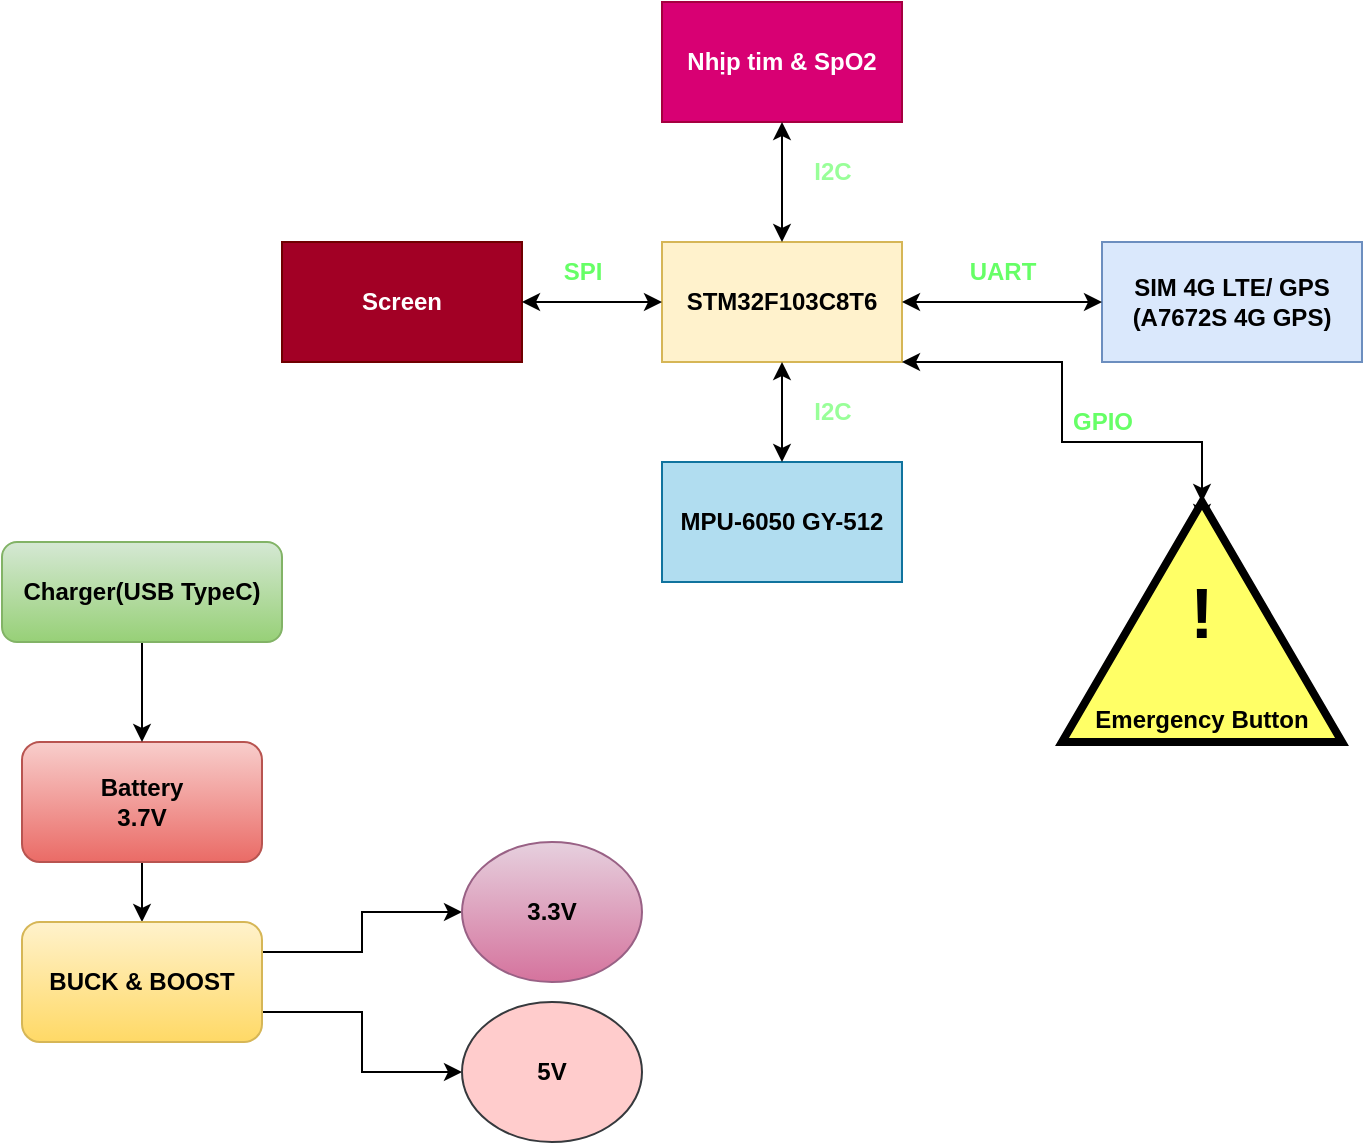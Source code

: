 <mxfile version="20.8.16" type="device"><diagram name="Page-1" id="THcoVt0ZjQZfnDyUGbAq"><mxGraphModel dx="1050" dy="621" grid="1" gridSize="10" guides="1" tooltips="1" connect="1" arrows="1" fold="1" page="0" pageScale="1" pageWidth="850" pageHeight="1100" math="0" shadow="0"><root><mxCell id="0"/><mxCell id="1" parent="0"/><mxCell id="lwhEKG6g9bFC0-OR_SCa-1" value="&lt;b&gt;STM32F103C8T6&lt;/b&gt;&lt;br&gt;" style="rounded=0;whiteSpace=wrap;html=1;fillColor=#fff2cc;strokeColor=#d6b656;" parent="1" vertex="1"><mxGeometry x="360" y="170" width="120" height="60" as="geometry"/></mxCell><mxCell id="lwhEKG6g9bFC0-OR_SCa-2" value="&lt;b&gt;Screen&lt;/b&gt;" style="rounded=0;whiteSpace=wrap;html=1;fillColor=#a20025;strokeColor=#6F0000;fontColor=#ffffff;" parent="1" vertex="1"><mxGeometry x="170" y="170" width="120" height="60" as="geometry"/></mxCell><mxCell id="lwhEKG6g9bFC0-OR_SCa-3" value="" style="endArrow=classic;startArrow=classic;html=1;rounded=0;exitX=1;exitY=0.5;exitDx=0;exitDy=0;entryX=0;entryY=0.5;entryDx=0;entryDy=0;" parent="1" source="lwhEKG6g9bFC0-OR_SCa-2" target="lwhEKG6g9bFC0-OR_SCa-1" edge="1"><mxGeometry width="50" height="50" relative="1" as="geometry"><mxPoint x="400" y="220" as="sourcePoint"/><mxPoint x="450" y="170" as="targetPoint"/></mxGeometry></mxCell><mxCell id="lwhEKG6g9bFC0-OR_SCa-4" value="&lt;font color=&quot;#66ff66&quot;&gt;&lt;b&gt;SPI&lt;/b&gt;&lt;/font&gt;" style="text;html=1;align=center;verticalAlign=middle;resizable=0;points=[];autosize=1;strokeColor=none;fillColor=none;" parent="1" vertex="1"><mxGeometry x="300" y="170" width="40" height="30" as="geometry"/></mxCell><mxCell id="lwhEKG6g9bFC0-OR_SCa-5" value="&lt;b&gt;SIM 4G LTE/ GPS&lt;br&gt;(A7672S 4G GPS)&lt;br&gt;&lt;/b&gt;" style="rounded=0;whiteSpace=wrap;html=1;fillColor=#dae8fc;strokeColor=#6c8ebf;" parent="1" vertex="1"><mxGeometry x="580" y="170" width="130" height="60" as="geometry"/></mxCell><mxCell id="lwhEKG6g9bFC0-OR_SCa-6" value="" style="endArrow=classic;startArrow=classic;html=1;rounded=0;entryX=0;entryY=0.5;entryDx=0;entryDy=0;exitX=1;exitY=0.5;exitDx=0;exitDy=0;" parent="1" source="lwhEKG6g9bFC0-OR_SCa-1" target="lwhEKG6g9bFC0-OR_SCa-5" edge="1"><mxGeometry width="50" height="50" relative="1" as="geometry"><mxPoint x="400" y="220" as="sourcePoint"/><mxPoint x="450" y="170" as="targetPoint"/></mxGeometry></mxCell><mxCell id="lwhEKG6g9bFC0-OR_SCa-7" value="&lt;b&gt;Nhịp tim &amp;amp; SpO2&lt;/b&gt;" style="rounded=0;whiteSpace=wrap;html=1;fillColor=#d80073;strokeColor=#A50040;fontColor=#ffffff;" parent="1" vertex="1"><mxGeometry x="360" y="50" width="120" height="60" as="geometry"/></mxCell><mxCell id="lwhEKG6g9bFC0-OR_SCa-8" value="" style="endArrow=classic;startArrow=classic;html=1;rounded=0;exitX=0.5;exitY=0;exitDx=0;exitDy=0;entryX=0.5;entryY=1;entryDx=0;entryDy=0;" parent="1" source="lwhEKG6g9bFC0-OR_SCa-1" target="lwhEKG6g9bFC0-OR_SCa-7" edge="1"><mxGeometry width="50" height="50" relative="1" as="geometry"><mxPoint x="420" y="160" as="sourcePoint"/><mxPoint x="450" y="110" as="targetPoint"/></mxGeometry></mxCell><mxCell id="lwhEKG6g9bFC0-OR_SCa-9" value="&lt;font color=&quot;#99ff99&quot;&gt;&lt;b&gt;I2C&lt;br&gt;&lt;/b&gt;&lt;/font&gt;" style="text;html=1;align=center;verticalAlign=middle;resizable=0;points=[];autosize=1;strokeColor=none;fillColor=none;" parent="1" vertex="1"><mxGeometry x="425" y="120" width="40" height="30" as="geometry"/></mxCell><mxCell id="lwhEKG6g9bFC0-OR_SCa-10" value="&lt;font color=&quot;#66ff66&quot;&gt;&lt;b&gt;UART&lt;/b&gt;&lt;/font&gt;" style="text;html=1;align=center;verticalAlign=middle;resizable=0;points=[];autosize=1;strokeColor=none;fillColor=none;" parent="1" vertex="1"><mxGeometry x="500" y="170" width="60" height="30" as="geometry"/></mxCell><mxCell id="lwhEKG6g9bFC0-OR_SCa-13" value="&lt;font color=&quot;#99ff99&quot;&gt;&lt;b&gt;I2C&lt;/b&gt;&lt;/font&gt;" style="text;html=1;align=center;verticalAlign=middle;resizable=0;points=[];autosize=1;strokeColor=none;fillColor=none;" parent="1" vertex="1"><mxGeometry x="425" y="240" width="40" height="30" as="geometry"/></mxCell><mxCell id="lwhEKG6g9bFC0-OR_SCa-19" style="edgeStyle=orthogonalEdgeStyle;rounded=0;orthogonalLoop=1;jettySize=auto;html=1;exitX=0.5;exitY=1;exitDx=0;exitDy=0;entryX=0.5;entryY=0;entryDx=0;entryDy=0;" parent="1" source="lwhEKG6g9bFC0-OR_SCa-14" target="lwhEKG6g9bFC0-OR_SCa-18" edge="1"><mxGeometry relative="1" as="geometry"/></mxCell><mxCell id="lwhEKG6g9bFC0-OR_SCa-14" value="&lt;b&gt;Battery&lt;br&gt;3.7V&lt;br&gt;&lt;/b&gt;" style="rounded=1;whiteSpace=wrap;html=1;fillColor=#f8cecc;gradientColor=#ea6b66;strokeColor=#b85450;" parent="1" vertex="1"><mxGeometry x="40" y="420" width="120" height="60" as="geometry"/></mxCell><mxCell id="lwhEKG6g9bFC0-OR_SCa-16" style="edgeStyle=orthogonalEdgeStyle;rounded=0;orthogonalLoop=1;jettySize=auto;html=1;entryX=0.5;entryY=0;entryDx=0;entryDy=0;" parent="1" source="lwhEKG6g9bFC0-OR_SCa-15" target="lwhEKG6g9bFC0-OR_SCa-14" edge="1"><mxGeometry relative="1" as="geometry"><Array as="points"><mxPoint x="100" y="390"/><mxPoint x="100" y="390"/></Array></mxGeometry></mxCell><mxCell id="lwhEKG6g9bFC0-OR_SCa-15" value="&lt;b&gt;Charger(USB TypeC)&lt;/b&gt;" style="rounded=1;whiteSpace=wrap;html=1;fillColor=#d5e8d4;gradientColor=#97d077;strokeColor=#82b366;" parent="1" vertex="1"><mxGeometry x="30" y="320" width="140" height="50" as="geometry"/></mxCell><mxCell id="lwhEKG6g9bFC0-OR_SCa-22" style="edgeStyle=orthogonalEdgeStyle;rounded=0;orthogonalLoop=1;jettySize=auto;html=1;exitX=1;exitY=0.25;exitDx=0;exitDy=0;entryX=0;entryY=0.5;entryDx=0;entryDy=0;" parent="1" source="lwhEKG6g9bFC0-OR_SCa-18" target="lwhEKG6g9bFC0-OR_SCa-20" edge="1"><mxGeometry relative="1" as="geometry"/></mxCell><mxCell id="lwhEKG6g9bFC0-OR_SCa-24" style="edgeStyle=orthogonalEdgeStyle;rounded=0;orthogonalLoop=1;jettySize=auto;html=1;exitX=1;exitY=0.75;exitDx=0;exitDy=0;entryX=0;entryY=0.5;entryDx=0;entryDy=0;" parent="1" source="lwhEKG6g9bFC0-OR_SCa-18" target="lwhEKG6g9bFC0-OR_SCa-21" edge="1"><mxGeometry relative="1" as="geometry"/></mxCell><mxCell id="lwhEKG6g9bFC0-OR_SCa-18" value="&lt;b&gt;BUCK &amp;amp; BOOST&lt;/b&gt;" style="rounded=1;whiteSpace=wrap;html=1;fillColor=#fff2cc;gradientColor=#ffd966;strokeColor=#d6b656;" parent="1" vertex="1"><mxGeometry x="40" y="510" width="120" height="60" as="geometry"/></mxCell><mxCell id="lwhEKG6g9bFC0-OR_SCa-20" value="&lt;b&gt;3.3V&lt;/b&gt;" style="ellipse;whiteSpace=wrap;html=1;fillColor=#e6d0de;gradientColor=#d5739d;strokeColor=#996185;" parent="1" vertex="1"><mxGeometry x="260" y="470" width="90" height="70" as="geometry"/></mxCell><mxCell id="lwhEKG6g9bFC0-OR_SCa-21" value="&lt;b&gt;5V&lt;/b&gt;" style="ellipse;whiteSpace=wrap;html=1;fillColor=#ffcccc;strokeColor=#36393d;" parent="1" vertex="1"><mxGeometry x="260" y="550" width="90" height="70" as="geometry"/></mxCell><mxCell id="lwhEKG6g9bFC0-OR_SCa-31" style="edgeStyle=orthogonalEdgeStyle;rounded=0;orthogonalLoop=1;jettySize=auto;html=1;exitX=1;exitY=0.5;exitDx=0;exitDy=0;fontSize=12;fontColor=#000000;" parent="1" source="lwhEKG6g9bFC0-OR_SCa-26" edge="1"><mxGeometry relative="1" as="geometry"><mxPoint x="630" y="310" as="targetPoint"/></mxGeometry></mxCell><mxCell id="lwhEKG6g9bFC0-OR_SCa-26" value="" style="triangle;whiteSpace=wrap;html=1;strokeWidth=4;rotation=-90;fillColor=#FFFF66;strokeColor=#000000;fontColor=#000000;" parent="1" vertex="1"><mxGeometry x="570" y="290" width="120" height="140" as="geometry"/></mxCell><mxCell id="lwhEKG6g9bFC0-OR_SCa-27" value="&lt;b&gt;&lt;font style=&quot;font-size: 35px;&quot; color=&quot;#000000&quot;&gt;!&lt;/font&gt;&lt;/b&gt;" style="text;html=1;strokeColor=none;fillColor=none;align=center;verticalAlign=middle;whiteSpace=wrap;rounded=0;fontSize=28;fontColor=#99FF99;" parent="1" vertex="1"><mxGeometry x="600" y="340" width="60" height="30" as="geometry"/></mxCell><mxCell id="lwhEKG6g9bFC0-OR_SCa-29" value="&lt;font style=&quot;font-size: 12px;&quot;&gt;&lt;b&gt;Emergency Button&lt;/b&gt;&lt;/font&gt;" style="text;html=1;strokeColor=none;fillColor=none;align=center;verticalAlign=middle;whiteSpace=wrap;rounded=0;fontSize=35;fontColor=#000000;" parent="1" vertex="1"><mxGeometry x="575" y="381.25" width="110" height="37.5" as="geometry"/></mxCell><mxCell id="lwhEKG6g9bFC0-OR_SCa-34" value="" style="endArrow=none;startArrow=classic;html=1;rounded=0;exitX=0.5;exitY=0;exitDx=0;exitDy=0;entryX=0.5;entryY=1;entryDx=0;entryDy=0;" parent="1" target="lwhEKG6g9bFC0-OR_SCa-11" edge="1"><mxGeometry width="50" height="50" relative="1" as="geometry"><mxPoint x="420" y="310" as="sourcePoint"/><mxPoint x="420" y="230" as="targetPoint"/></mxGeometry></mxCell><mxCell id="lwhEKG6g9bFC0-OR_SCa-11" value="&lt;b&gt;MPU-6050 GY-512&lt;/b&gt;" style="rounded=0;whiteSpace=wrap;html=1;fillColor=#b1ddf0;strokeColor=#10739e;" parent="1" vertex="1"><mxGeometry x="360" y="280" width="120" height="60" as="geometry"/></mxCell><mxCell id="lwhEKG6g9bFC0-OR_SCa-37" value="" style="endArrow=classic;startArrow=classic;html=1;rounded=0;fontSize=12;fontColor=#66FF66;entryX=0.5;entryY=1;entryDx=0;entryDy=0;exitX=0.5;exitY=0;exitDx=0;exitDy=0;" parent="1" source="lwhEKG6g9bFC0-OR_SCa-11" target="lwhEKG6g9bFC0-OR_SCa-1" edge="1"><mxGeometry width="50" height="50" relative="1" as="geometry"><mxPoint x="360" y="390" as="sourcePoint"/><mxPoint x="410" y="340" as="targetPoint"/></mxGeometry></mxCell><mxCell id="lwhEKG6g9bFC0-OR_SCa-38" value="" style="endArrow=classic;startArrow=classic;html=1;rounded=0;fontSize=12;fontColor=#66FF66;exitX=1;exitY=0.5;exitDx=0;exitDy=0;entryX=1;entryY=1;entryDx=0;entryDy=0;" parent="1" source="lwhEKG6g9bFC0-OR_SCa-26" target="lwhEKG6g9bFC0-OR_SCa-1" edge="1"><mxGeometry width="50" height="50" relative="1" as="geometry"><mxPoint x="360" y="390" as="sourcePoint"/><mxPoint x="410" y="340" as="targetPoint"/><Array as="points"><mxPoint x="630" y="270"/><mxPoint x="560" y="270"/><mxPoint x="560" y="250"/><mxPoint x="560" y="230"/></Array></mxGeometry></mxCell><mxCell id="lwhEKG6g9bFC0-OR_SCa-39" value="&lt;b&gt;GPIO&lt;/b&gt;" style="text;html=1;align=center;verticalAlign=middle;resizable=0;points=[];autosize=1;strokeColor=none;fillColor=none;fontSize=12;fontColor=#66FF66;" parent="1" vertex="1"><mxGeometry x="555" y="245" width="50" height="30" as="geometry"/></mxCell></root></mxGraphModel></diagram></mxfile>